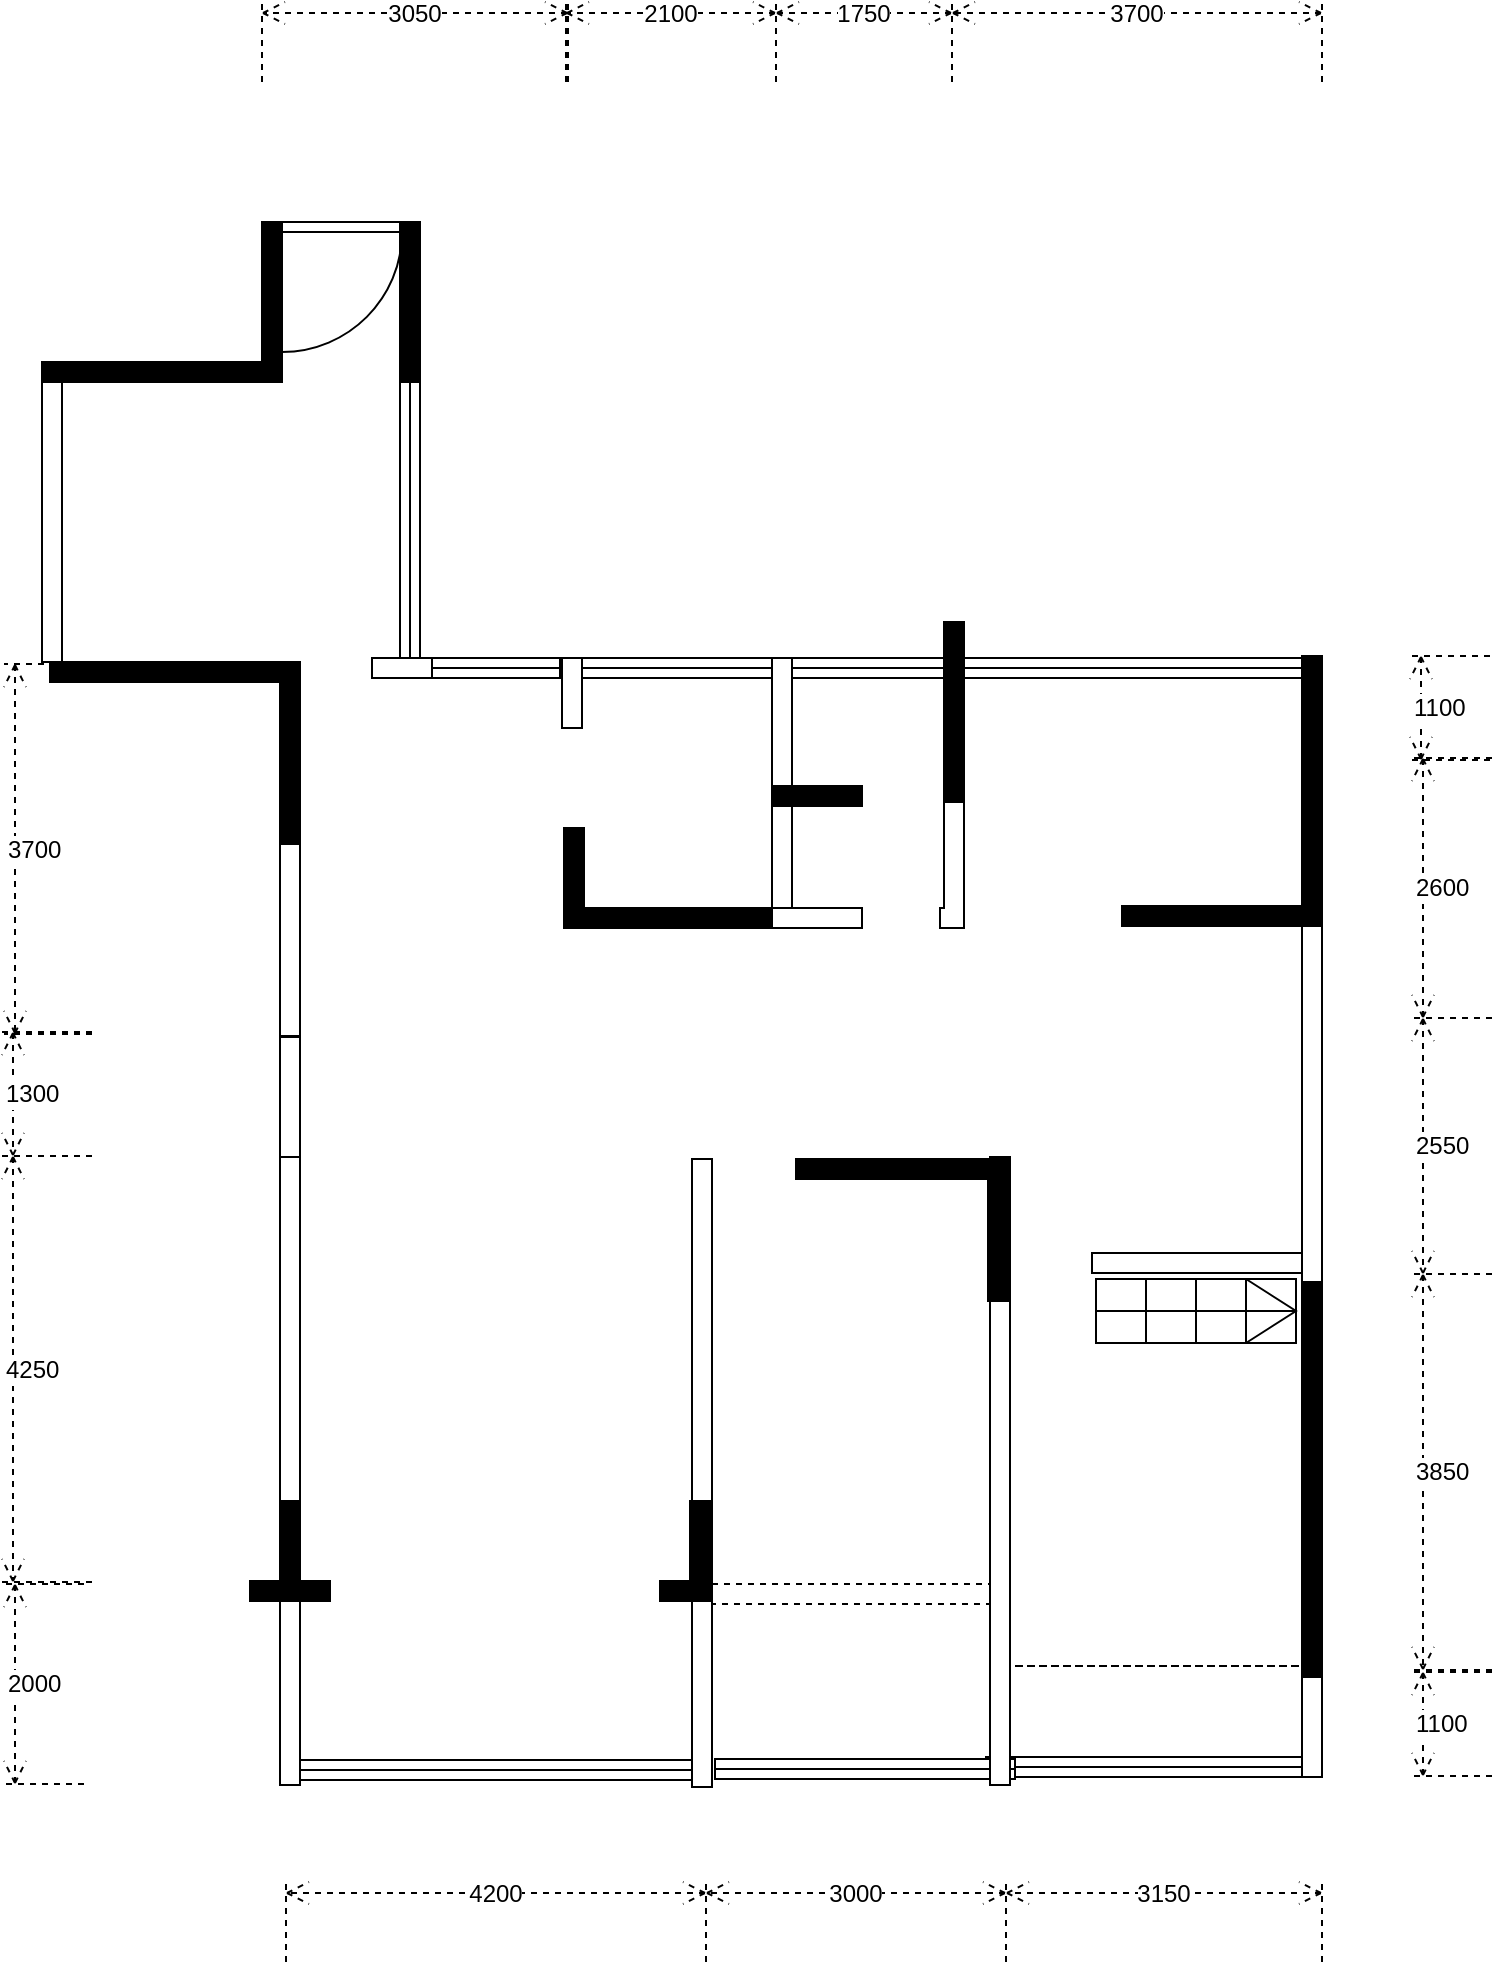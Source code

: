 <mxfile version="10.8.5" type="github"><diagram id="uZnF8T4PJFrATM4MOHQD" name="Page-1"><mxGraphModel dx="1917" dy="1327" grid="1" gridSize="10" guides="1" tooltips="1" connect="1" arrows="1" fold="1" page="1" pageScale="1" pageWidth="827" pageHeight="1169" math="0" shadow="0"><root><mxCell id="0"/><mxCell id="1" parent="0"/><mxCell id="SE4gAHQI3QqLgAVrmfMo-73" value="" style="verticalLabelPosition=bottom;html=1;verticalAlign=top;align=center;shape=mxgraph.floorplan.wall;dashed=1;" vertex="1" parent="1"><mxGeometry x="390" y="841" width="140" height="10" as="geometry"/></mxCell><mxCell id="SE4gAHQI3QqLgAVrmfMo-72" value="" style="shape=partialRectangle;whiteSpace=wrap;html=1;bottom=0;right=0;fillColor=none;dashed=1;" vertex="1" parent="1"><mxGeometry x="530" y="882" width="160" height="55" as="geometry"/></mxCell><mxCell id="SE4gAHQI3QqLgAVrmfMo-66" value="" style="verticalLabelPosition=bottom;html=1;verticalAlign=top;align=center;shape=mxgraph.floorplan.wall;" vertex="1" parent="1"><mxGeometry x="580" y="675.5" width="115" height="10" as="geometry"/></mxCell><mxCell id="SE4gAHQI3QqLgAVrmfMo-60" value="" style="verticalLabelPosition=bottom;html=1;verticalAlign=top;align=center;shape=mxgraph.floorplan.window;fillColor=#ffffff;" vertex="1" parent="1"><mxGeometry x="527" y="925.5" width="158" height="14" as="geometry"/></mxCell><mxCell id="SE4gAHQI3QqLgAVrmfMo-58" value="" style="verticalLabelPosition=bottom;html=1;verticalAlign=top;align=center;shape=mxgraph.floorplan.window;fillColor=#ffffff;" vertex="1" parent="1"><mxGeometry x="391.5" y="931" width="150" height="5" as="geometry"/></mxCell><mxCell id="SE4gAHQI3QqLgAVrmfMo-55" value="" style="verticalLabelPosition=bottom;html=1;verticalAlign=top;align=center;shape=mxgraph.floorplan.window;fillColor=#ffffff;" vertex="1" parent="1"><mxGeometry x="174.5" y="931.5" width="210" height="5" as="geometry"/></mxCell><mxCell id="SE4gAHQI3QqLgAVrmfMo-35" value="" style="verticalLabelPosition=bottom;html=1;verticalAlign=top;align=center;shape=mxgraph.floorplan.window;fillColor=#ffffff;" vertex="1" parent="1"><mxGeometry x="325" y="378" width="105" height="10" as="geometry"/></mxCell><mxCell id="SE4gAHQI3QqLgAVrmfMo-24" value="" style="verticalLabelPosition=bottom;html=1;verticalAlign=top;align=center;shape=mxgraph.floorplan.doorLeft;" vertex="1" parent="1"><mxGeometry x="175" y="160" width="60" height="45" as="geometry"/></mxCell><mxCell id="SE4gAHQI3QqLgAVrmfMo-25" value="" style="verticalLabelPosition=bottom;html=1;verticalAlign=top;align=center;shape=mxgraph.floorplan.wall;direction=south;" vertex="1" parent="1"><mxGeometry x="55" y="230" width="10" height="150" as="geometry"/></mxCell><mxCell id="SE4gAHQI3QqLgAVrmfMo-12" value="" style="verticalLabelPosition=bottom;html=1;verticalAlign=top;align=center;shape=mxgraph.floorplan.wallCorner;fillColor=#000000;direction=west" vertex="1" parent="1"><mxGeometry x="55" y="160" width="120" height="80" as="geometry"/></mxCell><mxCell id="SE4gAHQI3QqLgAVrmfMo-28" value="" style="verticalLabelPosition=bottom;html=1;verticalAlign=top;align=center;shape=mxgraph.floorplan.wallCorner;fillColor=#000000;direction=south;" vertex="1" parent="1"><mxGeometry x="59" y="380" width="125" height="100" as="geometry"/></mxCell><mxCell id="SE4gAHQI3QqLgAVrmfMo-29" value="&amp;nbsp;" style="text;html=1;resizable=0;points=[];autosize=1;align=left;verticalAlign=top;spacingTop=-4;" vertex="1" parent="1"><mxGeometry x="315" y="468" width="20" height="20" as="geometry"/></mxCell><mxCell id="SE4gAHQI3QqLgAVrmfMo-30" value="" style="verticalLabelPosition=bottom;html=1;verticalAlign=top;align=center;shape=mxgraph.floorplan.window;fillColor=#ffffff;rotation=90;" vertex="1" parent="1"><mxGeometry x="165" y="238" width="148" height="151" as="geometry"/></mxCell><mxCell id="SE4gAHQI3QqLgAVrmfMo-13" value="" style="verticalLabelPosition=bottom;html=1;verticalAlign=top;align=center;shape=mxgraph.floorplan.wall;fillColor=#000000;direction=south;" vertex="1" parent="1"><mxGeometry x="234" y="160" width="10" height="80" as="geometry"/></mxCell><mxCell id="SE4gAHQI3QqLgAVrmfMo-32" value="" style="verticalLabelPosition=bottom;html=1;verticalAlign=top;align=center;shape=mxgraph.floorplan.window;fillColor=#ffffff;" vertex="1" parent="1"><mxGeometry x="250" y="378" width="64" height="10" as="geometry"/></mxCell><mxCell id="SE4gAHQI3QqLgAVrmfMo-33" value="" style="verticalLabelPosition=bottom;html=1;verticalAlign=top;align=center;shape=mxgraph.floorplan.wall;" vertex="1" parent="1"><mxGeometry x="220" y="378" width="30" height="10" as="geometry"/></mxCell><mxCell id="SE4gAHQI3QqLgAVrmfMo-34" value="" style="verticalLabelPosition=bottom;html=1;verticalAlign=top;align=center;shape=mxgraph.floorplan.wall;direction=south;" vertex="1" parent="1"><mxGeometry x="315" y="378" width="10" height="35" as="geometry"/></mxCell><mxCell id="SE4gAHQI3QqLgAVrmfMo-36" value="" style="verticalLabelPosition=bottom;html=1;verticalAlign=top;align=center;shape=mxgraph.floorplan.window;fillColor=#ffffff;" vertex="1" parent="1"><mxGeometry x="430" y="378" width="260" height="10" as="geometry"/></mxCell><mxCell id="SE4gAHQI3QqLgAVrmfMo-37" value="" style="verticalLabelPosition=bottom;html=1;verticalAlign=top;align=center;shape=mxgraph.floorplan.wall;direction=south;" vertex="1" parent="1"><mxGeometry x="420" y="378" width="10" height="135" as="geometry"/></mxCell><mxCell id="SE4gAHQI3QqLgAVrmfMo-38" value="" style="verticalLabelPosition=bottom;html=1;verticalAlign=top;align=center;shape=mxgraph.floorplan.wall;fillColor=#000000;direction=south;" vertex="1" parent="1"><mxGeometry x="506" y="360" width="10" height="90" as="geometry"/></mxCell><mxCell id="SE4gAHQI3QqLgAVrmfMo-41" value="" style="verticalLabelPosition=bottom;html=1;verticalAlign=top;align=center;shape=mxgraph.floorplan.wall;fillColor=#000000;" vertex="1" parent="1"><mxGeometry x="420" y="442" width="45" height="10" as="geometry"/></mxCell><mxCell id="SE4gAHQI3QqLgAVrmfMo-42" value="" style="verticalLabelPosition=bottom;html=1;verticalAlign=top;align=center;shape=mxgraph.floorplan.wallCorner;fillColor=#000000;direction=north" vertex="1" parent="1"><mxGeometry x="316" y="463" width="117" height="50" as="geometry"/></mxCell><mxCell id="SE4gAHQI3QqLgAVrmfMo-46" value="" style="verticalLabelPosition=bottom;html=1;verticalAlign=top;align=center;shape=mxgraph.floorplan.wallCorner;fillColor=#ffffff;direction=west;fontFamily=Helvetica;fontSize=12;fontColor=#000000;strokeColor=#000000;" vertex="1" parent="1"><mxGeometry x="504" y="450" width="12" height="63" as="geometry"/></mxCell><mxCell id="SE4gAHQI3QqLgAVrmfMo-47" value="" style="verticalLabelPosition=bottom;html=1;verticalAlign=top;align=center;shape=mxgraph.floorplan.wall;" vertex="1" parent="1"><mxGeometry x="420" y="503" width="45" height="10" as="geometry"/></mxCell><mxCell id="SE4gAHQI3QqLgAVrmfMo-49" value="" style="verticalLabelPosition=bottom;html=1;verticalAlign=top;align=center;shape=mxgraph.floorplan.wall;direction=south;" vertex="1" parent="1"><mxGeometry x="174" y="471" width="10" height="96" as="geometry"/></mxCell><mxCell id="SE4gAHQI3QqLgAVrmfMo-50" value="" style="verticalLabelPosition=bottom;html=1;verticalAlign=top;align=center;shape=mxgraph.floorplan.wall;direction=south;" vertex="1" parent="1"><mxGeometry x="174" y="567.5" width="10" height="65" as="geometry"/></mxCell><mxCell id="SE4gAHQI3QqLgAVrmfMo-51" value="" style="verticalLabelPosition=bottom;html=1;verticalAlign=top;align=center;shape=mxgraph.floorplan.wall;direction=south;" vertex="1" parent="1"><mxGeometry x="174" y="627.5" width="10" height="314" as="geometry"/></mxCell><mxCell id="SE4gAHQI3QqLgAVrmfMo-53" value="" style="verticalLabelPosition=bottom;html=1;verticalAlign=top;align=center;shape=mxgraph.floorplan.wallCorner;fillColor=#000000;direction=west" vertex="1" parent="1"><mxGeometry x="159" y="799.5" width="25" height="50" as="geometry"/></mxCell><mxCell id="SE4gAHQI3QqLgAVrmfMo-54" value="" style="verticalLabelPosition=bottom;html=1;verticalAlign=top;align=center;shape=mxgraph.floorplan.wallCorner;fillColor=#000000;direction=north" vertex="1" parent="1"><mxGeometry x="174" y="799.5" width="25" height="50" as="geometry"/></mxCell><mxCell id="SE4gAHQI3QqLgAVrmfMo-56" value="" style="verticalLabelPosition=bottom;html=1;verticalAlign=top;align=center;shape=mxgraph.floorplan.wall;direction=south;" vertex="1" parent="1"><mxGeometry x="380" y="628.5" width="10" height="314" as="geometry"/></mxCell><mxCell id="SE4gAHQI3QqLgAVrmfMo-57" value="" style="verticalLabelPosition=bottom;html=1;verticalAlign=top;align=center;shape=mxgraph.floorplan.wallCorner;fillColor=#000000;direction=west" vertex="1" parent="1"><mxGeometry x="364" y="799.5" width="25" height="50" as="geometry"/></mxCell><mxCell id="SE4gAHQI3QqLgAVrmfMo-59" value="" style="verticalLabelPosition=bottom;html=1;verticalAlign=top;align=center;shape=mxgraph.floorplan.wall;direction=south;" vertex="1" parent="1"><mxGeometry x="529" y="627.5" width="10" height="314" as="geometry"/></mxCell><mxCell id="SE4gAHQI3QqLgAVrmfMo-61" value="" style="verticalLabelPosition=bottom;html=1;verticalAlign=top;align=center;shape=mxgraph.floorplan.wall;direction=south;" vertex="1" parent="1"><mxGeometry x="685" y="886.5" width="10" height="51" as="geometry"/></mxCell><mxCell id="SE4gAHQI3QqLgAVrmfMo-62" value="" style="verticalLabelPosition=bottom;html=1;verticalAlign=top;align=center;shape=mxgraph.floorplan.wall;fillColor=#000000;direction=south;" vertex="1" parent="1"><mxGeometry x="685" y="689.5" width="10" height="198" as="geometry"/></mxCell><mxCell id="SE4gAHQI3QqLgAVrmfMo-63" value="" style="verticalLabelPosition=bottom;html=1;verticalAlign=top;align=center;shape=mxgraph.floorplan.wall;direction=south;" vertex="1" parent="1"><mxGeometry x="685" y="510" width="10" height="180" as="geometry"/></mxCell><mxCell id="SE4gAHQI3QqLgAVrmfMo-40" value="" style="verticalLabelPosition=bottom;html=1;verticalAlign=top;align=center;shape=mxgraph.floorplan.wallCorner;fillColor=#000000;direction=west" vertex="1" parent="1"><mxGeometry x="595" y="377" width="100" height="135" as="geometry"/></mxCell><mxCell id="SE4gAHQI3QqLgAVrmfMo-64" value="" style="verticalLabelPosition=bottom;html=1;verticalAlign=top;align=center;shape=mxgraph.floorplan.stairs;" vertex="1" parent="1"><mxGeometry x="582" y="688.5" width="100" height="32" as="geometry"/></mxCell><mxCell id="SE4gAHQI3QqLgAVrmfMo-70" value="" style="verticalLabelPosition=bottom;html=1;verticalAlign=top;align=center;shape=mxgraph.floorplan.wallCorner;fillColor=#000000;direction=south;" vertex="1" parent="1"><mxGeometry x="432" y="628.5" width="106" height="71" as="geometry"/></mxCell><mxCell id="SE4gAHQI3QqLgAVrmfMo-77" value="1100&lt;br&gt;" style="shape=dimension;direction=south;whiteSpace=wrap;html=1;align=left;points=[];verticalAlign=middle;labelBackgroundColor=#ffffff;dashed=1;" vertex="1" parent="1"><mxGeometry x="739" y="377" width="40" height="52" as="geometry"/></mxCell><mxCell id="SE4gAHQI3QqLgAVrmfMo-78" value="2600&lt;br&gt;" style="shape=dimension;direction=south;whiteSpace=wrap;html=1;align=left;points=[];verticalAlign=middle;labelBackgroundColor=#ffffff;dashed=1;" vertex="1" parent="1"><mxGeometry x="740" y="428" width="40" height="130" as="geometry"/></mxCell><mxCell id="SE4gAHQI3QqLgAVrmfMo-79" value="2550&lt;br&gt;" style="shape=dimension;direction=south;whiteSpace=wrap;html=1;align=left;points=[];verticalAlign=middle;labelBackgroundColor=#ffffff;dashed=1;" vertex="1" parent="1"><mxGeometry x="740" y="558" width="40" height="128" as="geometry"/></mxCell><mxCell id="SE4gAHQI3QqLgAVrmfMo-80" value="3850&lt;br&gt;" style="shape=dimension;direction=south;whiteSpace=wrap;html=1;align=left;points=[];verticalAlign=middle;labelBackgroundColor=#ffffff;dashed=1;" vertex="1" parent="1"><mxGeometry x="740" y="686" width="40" height="198" as="geometry"/></mxCell><mxCell id="SE4gAHQI3QqLgAVrmfMo-83" value="1100&lt;br&gt;" style="shape=dimension;direction=south;whiteSpace=wrap;html=1;align=left;points=[];verticalAlign=middle;labelBackgroundColor=#ffffff;dashed=1;" vertex="1" parent="1"><mxGeometry x="740" y="885" width="40" height="52" as="geometry"/></mxCell><mxCell id="SE4gAHQI3QqLgAVrmfMo-86" value="3150" style="shape=dimension;direction=west;whiteSpace=wrap;html=1;align=center;points=[];verticalAlign=top;spacingTop=-8;labelBackgroundColor=#ffffff;dashed=1;" vertex="1" parent="1"><mxGeometry x="537" y="990" width="158" height="40" as="geometry"/></mxCell><mxCell id="SE4gAHQI3QqLgAVrmfMo-87" value="3000" style="shape=dimension;direction=west;whiteSpace=wrap;html=1;align=center;points=[];verticalAlign=top;spacingTop=-8;labelBackgroundColor=#ffffff;dashed=1;" vertex="1" parent="1"><mxGeometry x="387" y="990" width="150" height="40" as="geometry"/></mxCell><mxCell id="SE4gAHQI3QqLgAVrmfMo-89" value="4200" style="shape=dimension;direction=west;whiteSpace=wrap;html=1;align=center;points=[];verticalAlign=top;spacingTop=-8;labelBackgroundColor=#ffffff;dashed=1;" vertex="1" parent="1"><mxGeometry x="177" y="990" width="210" height="40" as="geometry"/></mxCell><mxCell id="SE4gAHQI3QqLgAVrmfMo-90" value="1300&lt;br&gt;" style="shape=dimension;direction=south;whiteSpace=wrap;html=1;align=left;points=[];verticalAlign=middle;labelBackgroundColor=#ffffff;dashed=1;" vertex="1" parent="1"><mxGeometry x="35" y="565" width="45" height="62" as="geometry"/></mxCell><mxCell id="SE4gAHQI3QqLgAVrmfMo-92" value="4250&lt;br&gt;" style="shape=dimension;direction=south;whiteSpace=wrap;html=1;align=left;points=[];verticalAlign=middle;labelBackgroundColor=#ffffff;dashed=1;" vertex="1" parent="1"><mxGeometry x="35" y="627" width="45" height="213" as="geometry"/></mxCell><mxCell id="SE4gAHQI3QqLgAVrmfMo-93" value="2000&lt;br&gt;" style="shape=dimension;direction=south;whiteSpace=wrap;html=1;align=left;points=[];verticalAlign=middle;labelBackgroundColor=#ffffff;dashed=1;" vertex="1" parent="1"><mxGeometry x="36" y="841" width="40" height="100" as="geometry"/></mxCell><mxCell id="SE4gAHQI3QqLgAVrmfMo-96" value="3700&lt;br&gt;" style="shape=dimension;direction=south;whiteSpace=wrap;html=1;align=left;points=[];verticalAlign=middle;labelBackgroundColor=#ffffff;dashed=1;" vertex="1" parent="1"><mxGeometry x="36" y="381" width="44" height="185" as="geometry"/></mxCell><mxCell id="SE4gAHQI3QqLgAVrmfMo-101" value="3700" style="shape=dimension;direction=west;whiteSpace=wrap;html=1;align=center;points=[];verticalAlign=top;spacingTop=-8;labelBackgroundColor=#ffffff;dashed=1;" vertex="1" parent="1"><mxGeometry x="510" y="50" width="185" height="40" as="geometry"/></mxCell><mxCell id="SE4gAHQI3QqLgAVrmfMo-102" value="1750" style="shape=dimension;direction=west;whiteSpace=wrap;html=1;align=center;points=[];verticalAlign=top;spacingTop=-8;labelBackgroundColor=#ffffff;dashed=1;" vertex="1" parent="1"><mxGeometry x="422" y="50" width="88" height="40" as="geometry"/></mxCell><mxCell id="SE4gAHQI3QqLgAVrmfMo-103" value="2100" style="shape=dimension;direction=west;whiteSpace=wrap;html=1;align=center;points=[];verticalAlign=top;spacingTop=-8;labelBackgroundColor=#ffffff;dashed=1;" vertex="1" parent="1"><mxGeometry x="317" y="50" width="105" height="40" as="geometry"/></mxCell><mxCell id="SE4gAHQI3QqLgAVrmfMo-108" value="3050" style="shape=dimension;direction=west;whiteSpace=wrap;html=1;align=center;points=[];verticalAlign=top;spacingTop=-8;labelBackgroundColor=#ffffff;dashed=1;" vertex="1" parent="1"><mxGeometry x="165" y="50" width="153" height="40" as="geometry"/></mxCell></root></mxGraphModel></diagram></mxfile>